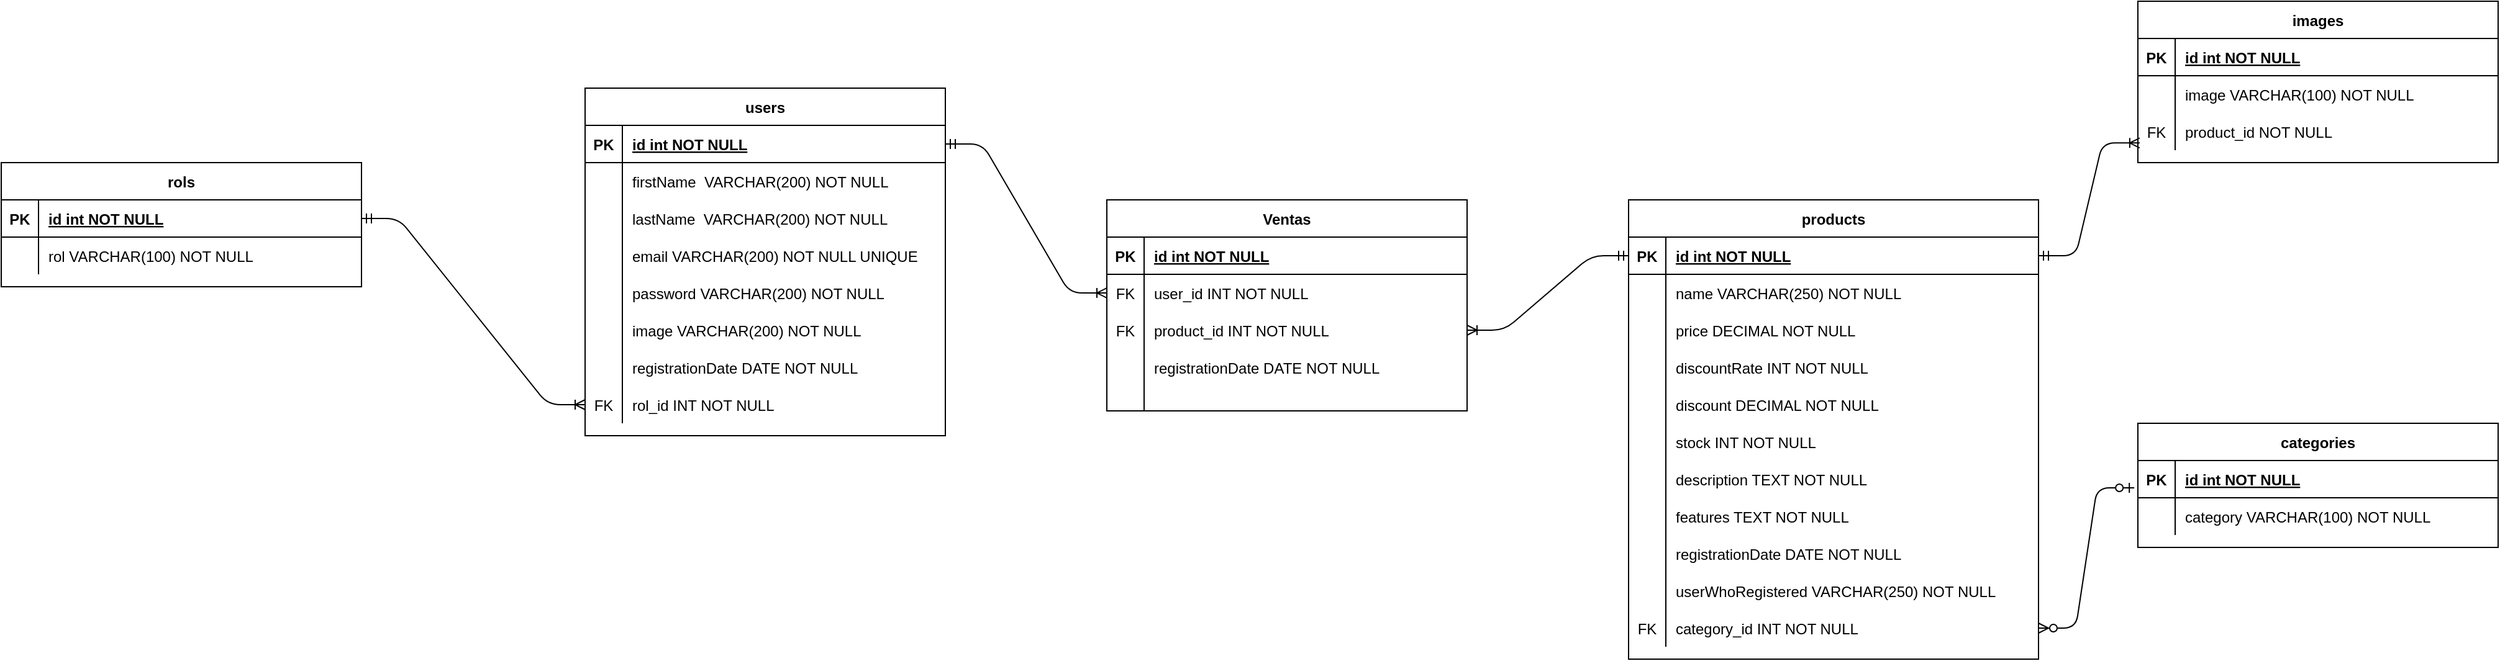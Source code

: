 <mxfile version="14.9.9" type="device"><diagram id="R2lEEEUBdFMjLlhIrx00" name="Page-1"><mxGraphModel dx="2568" dy="1535" grid="1" gridSize="10" guides="1" tooltips="1" connect="1" arrows="1" fold="1" page="1" pageScale="1" pageWidth="850" pageHeight="1100" math="0" shadow="0" extFonts="Permanent Marker^https://fonts.googleapis.com/css?family=Permanent+Marker"><root><mxCell id="0"/><mxCell id="1" parent="0"/><mxCell id="C-vyLk0tnHw3VtMMgP7b-23" value="users" style="shape=table;startSize=30;container=1;collapsible=1;childLayout=tableLayout;fixedRows=1;rowLines=0;fontStyle=1;align=center;resizeLast=1;" parent="1" vertex="1"><mxGeometry x="-450" y="20" width="290" height="280" as="geometry"/></mxCell><mxCell id="C-vyLk0tnHw3VtMMgP7b-24" value="" style="shape=partialRectangle;collapsible=0;dropTarget=0;pointerEvents=0;fillColor=none;points=[[0,0.5],[1,0.5]];portConstraint=eastwest;top=0;left=0;right=0;bottom=1;" parent="C-vyLk0tnHw3VtMMgP7b-23" vertex="1"><mxGeometry y="30" width="290" height="30" as="geometry"/></mxCell><mxCell id="C-vyLk0tnHw3VtMMgP7b-25" value="PK" style="shape=partialRectangle;overflow=hidden;connectable=0;fillColor=none;top=0;left=0;bottom=0;right=0;fontStyle=1;" parent="C-vyLk0tnHw3VtMMgP7b-24" vertex="1"><mxGeometry width="30" height="30" as="geometry"/></mxCell><mxCell id="C-vyLk0tnHw3VtMMgP7b-26" value="id int NOT NULL " style="shape=partialRectangle;overflow=hidden;connectable=0;fillColor=none;top=0;left=0;bottom=0;right=0;align=left;spacingLeft=6;fontStyle=5;" parent="C-vyLk0tnHw3VtMMgP7b-24" vertex="1"><mxGeometry x="30" width="260" height="30" as="geometry"/></mxCell><mxCell id="SjRYhdgU4XQCZVVR5Yip-3" value="" style="shape=partialRectangle;collapsible=0;dropTarget=0;pointerEvents=0;fillColor=none;top=0;left=0;bottom=0;right=0;points=[[0,0.5],[1,0.5]];portConstraint=eastwest;" parent="C-vyLk0tnHw3VtMMgP7b-23" vertex="1"><mxGeometry y="60" width="290" height="30" as="geometry"/></mxCell><mxCell id="SjRYhdgU4XQCZVVR5Yip-4" value="" style="shape=partialRectangle;connectable=0;fillColor=none;top=0;left=0;bottom=0;right=0;editable=1;overflow=hidden;" parent="SjRYhdgU4XQCZVVR5Yip-3" vertex="1"><mxGeometry width="30" height="30" as="geometry"/></mxCell><mxCell id="SjRYhdgU4XQCZVVR5Yip-5" value="firstName  VARCHAR(200) NOT NULL" style="shape=partialRectangle;connectable=0;fillColor=none;top=0;left=0;bottom=0;right=0;align=left;spacingLeft=6;overflow=hidden;" parent="SjRYhdgU4XQCZVVR5Yip-3" vertex="1"><mxGeometry x="30" width="260" height="30" as="geometry"/></mxCell><mxCell id="SjRYhdgU4XQCZVVR5Yip-7" value="" style="shape=partialRectangle;collapsible=0;dropTarget=0;pointerEvents=0;fillColor=none;top=0;left=0;bottom=0;right=0;points=[[0,0.5],[1,0.5]];portConstraint=eastwest;" parent="C-vyLk0tnHw3VtMMgP7b-23" vertex="1"><mxGeometry y="90" width="290" height="30" as="geometry"/></mxCell><mxCell id="SjRYhdgU4XQCZVVR5Yip-8" value="" style="shape=partialRectangle;connectable=0;fillColor=none;top=0;left=0;bottom=0;right=0;editable=1;overflow=hidden;" parent="SjRYhdgU4XQCZVVR5Yip-7" vertex="1"><mxGeometry width="30" height="30" as="geometry"/></mxCell><mxCell id="SjRYhdgU4XQCZVVR5Yip-9" value="lastName  VARCHAR(200) NOT NULL" style="shape=partialRectangle;connectable=0;fillColor=none;top=0;left=0;bottom=0;right=0;align=left;spacingLeft=6;overflow=hidden;" parent="SjRYhdgU4XQCZVVR5Yip-7" vertex="1"><mxGeometry x="30" width="260" height="30" as="geometry"/></mxCell><mxCell id="SjRYhdgU4XQCZVVR5Yip-10" value="" style="shape=partialRectangle;collapsible=0;dropTarget=0;pointerEvents=0;fillColor=none;top=0;left=0;bottom=0;right=0;points=[[0,0.5],[1,0.5]];portConstraint=eastwest;" parent="C-vyLk0tnHw3VtMMgP7b-23" vertex="1"><mxGeometry y="120" width="290" height="30" as="geometry"/></mxCell><mxCell id="SjRYhdgU4XQCZVVR5Yip-11" value="" style="shape=partialRectangle;connectable=0;fillColor=none;top=0;left=0;bottom=0;right=0;editable=1;overflow=hidden;" parent="SjRYhdgU4XQCZVVR5Yip-10" vertex="1"><mxGeometry width="30" height="30" as="geometry"/></mxCell><mxCell id="SjRYhdgU4XQCZVVR5Yip-12" value="email VARCHAR(200) NOT NULL UNIQUE" style="shape=partialRectangle;connectable=0;fillColor=none;top=0;left=0;bottom=0;right=0;align=left;spacingLeft=6;overflow=hidden;" parent="SjRYhdgU4XQCZVVR5Yip-10" vertex="1"><mxGeometry x="30" width="260" height="30" as="geometry"/></mxCell><mxCell id="SjRYhdgU4XQCZVVR5Yip-13" value="" style="shape=partialRectangle;collapsible=0;dropTarget=0;pointerEvents=0;fillColor=none;top=0;left=0;bottom=0;right=0;points=[[0,0.5],[1,0.5]];portConstraint=eastwest;" parent="C-vyLk0tnHw3VtMMgP7b-23" vertex="1"><mxGeometry y="150" width="290" height="30" as="geometry"/></mxCell><mxCell id="SjRYhdgU4XQCZVVR5Yip-14" value="" style="shape=partialRectangle;connectable=0;fillColor=none;top=0;left=0;bottom=0;right=0;editable=1;overflow=hidden;" parent="SjRYhdgU4XQCZVVR5Yip-13" vertex="1"><mxGeometry width="30" height="30" as="geometry"/></mxCell><mxCell id="SjRYhdgU4XQCZVVR5Yip-15" value="password VARCHAR(200) NOT NULL" style="shape=partialRectangle;connectable=0;fillColor=none;top=0;left=0;bottom=0;right=0;align=left;spacingLeft=6;overflow=hidden;" parent="SjRYhdgU4XQCZVVR5Yip-13" vertex="1"><mxGeometry x="30" width="260" height="30" as="geometry"/></mxCell><mxCell id="C-vyLk0tnHw3VtMMgP7b-27" value="" style="shape=partialRectangle;collapsible=0;dropTarget=0;pointerEvents=0;fillColor=none;points=[[0,0.5],[1,0.5]];portConstraint=eastwest;top=0;left=0;right=0;bottom=0;" parent="C-vyLk0tnHw3VtMMgP7b-23" vertex="1"><mxGeometry y="180" width="290" height="30" as="geometry"/></mxCell><mxCell id="C-vyLk0tnHw3VtMMgP7b-28" value="" style="shape=partialRectangle;overflow=hidden;connectable=0;fillColor=none;top=0;left=0;bottom=0;right=0;" parent="C-vyLk0tnHw3VtMMgP7b-27" vertex="1"><mxGeometry width="30" height="30" as="geometry"/></mxCell><mxCell id="C-vyLk0tnHw3VtMMgP7b-29" value="image VARCHAR(200) NOT NULL" style="shape=partialRectangle;overflow=hidden;connectable=0;fillColor=none;top=0;left=0;bottom=0;right=0;align=left;spacingLeft=6;" parent="C-vyLk0tnHw3VtMMgP7b-27" vertex="1"><mxGeometry x="30" width="260" height="30" as="geometry"/></mxCell><mxCell id="SjRYhdgU4XQCZVVR5Yip-42" value="" style="shape=partialRectangle;collapsible=0;dropTarget=0;pointerEvents=0;fillColor=none;top=0;left=0;bottom=0;right=0;points=[[0,0.5],[1,0.5]];portConstraint=eastwest;" parent="C-vyLk0tnHw3VtMMgP7b-23" vertex="1"><mxGeometry y="210" width="290" height="30" as="geometry"/></mxCell><mxCell id="SjRYhdgU4XQCZVVR5Yip-43" value="" style="shape=partialRectangle;connectable=0;fillColor=none;top=0;left=0;bottom=0;right=0;editable=1;overflow=hidden;" parent="SjRYhdgU4XQCZVVR5Yip-42" vertex="1"><mxGeometry width="30" height="30" as="geometry"/></mxCell><mxCell id="SjRYhdgU4XQCZVVR5Yip-44" value="registrationDate DATE NOT NULL" style="shape=partialRectangle;connectable=0;fillColor=none;top=0;left=0;bottom=0;right=0;align=left;spacingLeft=6;overflow=hidden;" parent="SjRYhdgU4XQCZVVR5Yip-42" vertex="1"><mxGeometry x="30" width="260" height="30" as="geometry"/></mxCell><mxCell id="4xMjqpB_kLp0QCdXpXQW-71" value="" style="shape=partialRectangle;collapsible=0;dropTarget=0;pointerEvents=0;fillColor=none;top=0;left=0;bottom=0;right=0;points=[[0,0.5],[1,0.5]];portConstraint=eastwest;" parent="C-vyLk0tnHw3VtMMgP7b-23" vertex="1"><mxGeometry y="240" width="290" height="30" as="geometry"/></mxCell><mxCell id="4xMjqpB_kLp0QCdXpXQW-72" value="FK" style="shape=partialRectangle;connectable=0;fillColor=none;top=0;left=0;bottom=0;right=0;fontStyle=0;overflow=hidden;" parent="4xMjqpB_kLp0QCdXpXQW-71" vertex="1"><mxGeometry width="30" height="30" as="geometry"/></mxCell><mxCell id="4xMjqpB_kLp0QCdXpXQW-73" value="rol_id INT NOT NULL" style="shape=partialRectangle;connectable=0;fillColor=none;top=0;left=0;bottom=0;right=0;align=left;spacingLeft=6;fontStyle=0;overflow=hidden;" parent="4xMjqpB_kLp0QCdXpXQW-71" vertex="1"><mxGeometry x="30" width="260" height="30" as="geometry"/></mxCell><mxCell id="SjRYhdgU4XQCZVVR5Yip-132" value="products" style="shape=table;startSize=30;container=1;collapsible=1;childLayout=tableLayout;fixedRows=1;rowLines=0;fontStyle=1;align=center;resizeLast=1;" parent="1" vertex="1"><mxGeometry x="390" y="110" width="330" height="370" as="geometry"/></mxCell><mxCell id="SjRYhdgU4XQCZVVR5Yip-133" value="" style="shape=partialRectangle;collapsible=0;dropTarget=0;pointerEvents=0;fillColor=none;points=[[0,0.5],[1,0.5]];portConstraint=eastwest;top=0;left=0;right=0;bottom=1;" parent="SjRYhdgU4XQCZVVR5Yip-132" vertex="1"><mxGeometry y="30" width="330" height="30" as="geometry"/></mxCell><mxCell id="SjRYhdgU4XQCZVVR5Yip-134" value="PK" style="shape=partialRectangle;overflow=hidden;connectable=0;fillColor=none;top=0;left=0;bottom=0;right=0;fontStyle=1;" parent="SjRYhdgU4XQCZVVR5Yip-133" vertex="1"><mxGeometry width="30" height="30" as="geometry"/></mxCell><mxCell id="SjRYhdgU4XQCZVVR5Yip-135" value="id int NOT NULL " style="shape=partialRectangle;overflow=hidden;connectable=0;fillColor=none;top=0;left=0;bottom=0;right=0;align=left;spacingLeft=6;fontStyle=5;" parent="SjRYhdgU4XQCZVVR5Yip-133" vertex="1"><mxGeometry x="30" width="300" height="30" as="geometry"/></mxCell><mxCell id="SjRYhdgU4XQCZVVR5Yip-136" value="" style="shape=partialRectangle;collapsible=0;dropTarget=0;pointerEvents=0;fillColor=none;top=0;left=0;bottom=0;right=0;points=[[0,0.5],[1,0.5]];portConstraint=eastwest;" parent="SjRYhdgU4XQCZVVR5Yip-132" vertex="1"><mxGeometry y="60" width="330" height="30" as="geometry"/></mxCell><mxCell id="SjRYhdgU4XQCZVVR5Yip-137" value="" style="shape=partialRectangle;connectable=0;fillColor=none;top=0;left=0;bottom=0;right=0;editable=1;overflow=hidden;" parent="SjRYhdgU4XQCZVVR5Yip-136" vertex="1"><mxGeometry width="30" height="30" as="geometry"/></mxCell><mxCell id="SjRYhdgU4XQCZVVR5Yip-138" value="name VARCHAR(250) NOT NULL" style="shape=partialRectangle;connectable=0;fillColor=none;top=0;left=0;bottom=0;right=0;align=left;spacingLeft=6;overflow=hidden;" parent="SjRYhdgU4XQCZVVR5Yip-136" vertex="1"><mxGeometry x="30" width="300" height="30" as="geometry"/></mxCell><mxCell id="SjRYhdgU4XQCZVVR5Yip-142" value="" style="shape=partialRectangle;collapsible=0;dropTarget=0;pointerEvents=0;fillColor=none;top=0;left=0;bottom=0;right=0;points=[[0,0.5],[1,0.5]];portConstraint=eastwest;" parent="SjRYhdgU4XQCZVVR5Yip-132" vertex="1"><mxGeometry y="90" width="330" height="30" as="geometry"/></mxCell><mxCell id="SjRYhdgU4XQCZVVR5Yip-143" value="" style="shape=partialRectangle;connectable=0;fillColor=none;top=0;left=0;bottom=0;right=0;editable=1;overflow=hidden;" parent="SjRYhdgU4XQCZVVR5Yip-142" vertex="1"><mxGeometry width="30" height="30" as="geometry"/></mxCell><mxCell id="SjRYhdgU4XQCZVVR5Yip-144" value="price DECIMAL NOT NULL " style="shape=partialRectangle;connectable=0;fillColor=none;top=0;left=0;bottom=0;right=0;align=left;spacingLeft=6;overflow=hidden;" parent="SjRYhdgU4XQCZVVR5Yip-142" vertex="1"><mxGeometry x="30" width="300" height="30" as="geometry"/></mxCell><mxCell id="SjRYhdgU4XQCZVVR5Yip-145" value="" style="shape=partialRectangle;collapsible=0;dropTarget=0;pointerEvents=0;fillColor=none;top=0;left=0;bottom=0;right=0;points=[[0,0.5],[1,0.5]];portConstraint=eastwest;" parent="SjRYhdgU4XQCZVVR5Yip-132" vertex="1"><mxGeometry y="120" width="330" height="30" as="geometry"/></mxCell><mxCell id="SjRYhdgU4XQCZVVR5Yip-146" value="" style="shape=partialRectangle;connectable=0;fillColor=none;top=0;left=0;bottom=0;right=0;editable=1;overflow=hidden;" parent="SjRYhdgU4XQCZVVR5Yip-145" vertex="1"><mxGeometry width="30" height="30" as="geometry"/></mxCell><mxCell id="SjRYhdgU4XQCZVVR5Yip-147" value="discountRate INT NOT NULL" style="shape=partialRectangle;connectable=0;fillColor=none;top=0;left=0;bottom=0;right=0;align=left;spacingLeft=6;overflow=hidden;" parent="SjRYhdgU4XQCZVVR5Yip-145" vertex="1"><mxGeometry x="30" width="300" height="30" as="geometry"/></mxCell><mxCell id="SjRYhdgU4XQCZVVR5Yip-148" value="" style="shape=partialRectangle;collapsible=0;dropTarget=0;pointerEvents=0;fillColor=none;top=0;left=0;bottom=0;right=0;points=[[0,0.5],[1,0.5]];portConstraint=eastwest;" parent="SjRYhdgU4XQCZVVR5Yip-132" vertex="1"><mxGeometry y="150" width="330" height="30" as="geometry"/></mxCell><mxCell id="SjRYhdgU4XQCZVVR5Yip-149" value="" style="shape=partialRectangle;connectable=0;fillColor=none;top=0;left=0;bottom=0;right=0;editable=1;overflow=hidden;" parent="SjRYhdgU4XQCZVVR5Yip-148" vertex="1"><mxGeometry width="30" height="30" as="geometry"/></mxCell><mxCell id="SjRYhdgU4XQCZVVR5Yip-150" value="discount DECIMAL NOT NULL" style="shape=partialRectangle;connectable=0;fillColor=none;top=0;left=0;bottom=0;right=0;align=left;spacingLeft=6;overflow=hidden;" parent="SjRYhdgU4XQCZVVR5Yip-148" vertex="1"><mxGeometry x="30" width="300" height="30" as="geometry"/></mxCell><mxCell id="SjRYhdgU4XQCZVVR5Yip-151" value="" style="shape=partialRectangle;collapsible=0;dropTarget=0;pointerEvents=0;fillColor=none;points=[[0,0.5],[1,0.5]];portConstraint=eastwest;top=0;left=0;right=0;bottom=0;" parent="SjRYhdgU4XQCZVVR5Yip-132" vertex="1"><mxGeometry y="180" width="330" height="30" as="geometry"/></mxCell><mxCell id="SjRYhdgU4XQCZVVR5Yip-152" value="" style="shape=partialRectangle;overflow=hidden;connectable=0;fillColor=none;top=0;left=0;bottom=0;right=0;" parent="SjRYhdgU4XQCZVVR5Yip-151" vertex="1"><mxGeometry width="30" height="30" as="geometry"/></mxCell><mxCell id="SjRYhdgU4XQCZVVR5Yip-153" value="stock INT NOT NULL" style="shape=partialRectangle;overflow=hidden;connectable=0;fillColor=none;top=0;left=0;bottom=0;right=0;align=left;spacingLeft=6;" parent="SjRYhdgU4XQCZVVR5Yip-151" vertex="1"><mxGeometry x="30" width="300" height="30" as="geometry"/></mxCell><mxCell id="SjRYhdgU4XQCZVVR5Yip-191" value="" style="shape=partialRectangle;collapsible=0;dropTarget=0;pointerEvents=0;fillColor=none;top=0;left=0;bottom=0;right=0;points=[[0,0.5],[1,0.5]];portConstraint=eastwest;" parent="SjRYhdgU4XQCZVVR5Yip-132" vertex="1"><mxGeometry y="210" width="330" height="30" as="geometry"/></mxCell><mxCell id="SjRYhdgU4XQCZVVR5Yip-192" value="" style="shape=partialRectangle;connectable=0;fillColor=none;top=0;left=0;bottom=0;right=0;editable=1;overflow=hidden;" parent="SjRYhdgU4XQCZVVR5Yip-191" vertex="1"><mxGeometry width="30" height="30" as="geometry"/></mxCell><mxCell id="SjRYhdgU4XQCZVVR5Yip-193" value="description TEXT NOT NULL" style="shape=partialRectangle;connectable=0;fillColor=none;top=0;left=0;bottom=0;right=0;align=left;spacingLeft=6;overflow=hidden;" parent="SjRYhdgU4XQCZVVR5Yip-191" vertex="1"><mxGeometry x="30" width="300" height="30" as="geometry"/></mxCell><mxCell id="SjRYhdgU4XQCZVVR5Yip-197" value="" style="shape=partialRectangle;collapsible=0;dropTarget=0;pointerEvents=0;fillColor=none;top=0;left=0;bottom=0;right=0;points=[[0,0.5],[1,0.5]];portConstraint=eastwest;" parent="SjRYhdgU4XQCZVVR5Yip-132" vertex="1"><mxGeometry y="240" width="330" height="30" as="geometry"/></mxCell><mxCell id="SjRYhdgU4XQCZVVR5Yip-198" value="" style="shape=partialRectangle;connectable=0;fillColor=none;top=0;left=0;bottom=0;right=0;editable=1;overflow=hidden;" parent="SjRYhdgU4XQCZVVR5Yip-197" vertex="1"><mxGeometry width="30" height="30" as="geometry"/></mxCell><mxCell id="SjRYhdgU4XQCZVVR5Yip-199" value="features TEXT NOT NULL" style="shape=partialRectangle;connectable=0;fillColor=none;top=0;left=0;bottom=0;right=0;align=left;spacingLeft=6;overflow=hidden;" parent="SjRYhdgU4XQCZVVR5Yip-197" vertex="1"><mxGeometry x="30" width="300" height="30" as="geometry"/></mxCell><mxCell id="SjRYhdgU4XQCZVVR5Yip-154" value="" style="shape=partialRectangle;collapsible=0;dropTarget=0;pointerEvents=0;fillColor=none;top=0;left=0;bottom=0;right=0;points=[[0,0.5],[1,0.5]];portConstraint=eastwest;" parent="SjRYhdgU4XQCZVVR5Yip-132" vertex="1"><mxGeometry y="270" width="330" height="30" as="geometry"/></mxCell><mxCell id="SjRYhdgU4XQCZVVR5Yip-155" value="" style="shape=partialRectangle;connectable=0;fillColor=none;top=0;left=0;bottom=0;right=0;editable=1;overflow=hidden;" parent="SjRYhdgU4XQCZVVR5Yip-154" vertex="1"><mxGeometry width="30" height="30" as="geometry"/></mxCell><mxCell id="SjRYhdgU4XQCZVVR5Yip-156" value="registrationDate DATE NOT NULL" style="shape=partialRectangle;connectable=0;fillColor=none;top=0;left=0;bottom=0;right=0;align=left;spacingLeft=6;overflow=hidden;" parent="SjRYhdgU4XQCZVVR5Yip-154" vertex="1"><mxGeometry x="30" width="300" height="30" as="geometry"/></mxCell><mxCell id="SjRYhdgU4XQCZVVR5Yip-200" value="" style="shape=partialRectangle;collapsible=0;dropTarget=0;pointerEvents=0;fillColor=none;top=0;left=0;bottom=0;right=0;points=[[0,0.5],[1,0.5]];portConstraint=eastwest;" parent="SjRYhdgU4XQCZVVR5Yip-132" vertex="1"><mxGeometry y="300" width="330" height="30" as="geometry"/></mxCell><mxCell id="SjRYhdgU4XQCZVVR5Yip-201" value="" style="shape=partialRectangle;connectable=0;fillColor=none;top=0;left=0;bottom=0;right=0;editable=1;overflow=hidden;" parent="SjRYhdgU4XQCZVVR5Yip-200" vertex="1"><mxGeometry width="30" height="30" as="geometry"/></mxCell><mxCell id="SjRYhdgU4XQCZVVR5Yip-202" value="userWhoRegistered VARCHAR(250) NOT NULL" style="shape=partialRectangle;connectable=0;fillColor=none;top=0;left=0;bottom=0;right=0;align=left;spacingLeft=6;overflow=hidden;" parent="SjRYhdgU4XQCZVVR5Yip-200" vertex="1"><mxGeometry x="30" width="300" height="30" as="geometry"/></mxCell><mxCell id="4xMjqpB_kLp0QCdXpXQW-15" value="" style="shape=partialRectangle;collapsible=0;dropTarget=0;pointerEvents=0;fillColor=none;top=0;left=0;bottom=0;right=0;points=[[0,0.5],[1,0.5]];portConstraint=eastwest;" parent="SjRYhdgU4XQCZVVR5Yip-132" vertex="1"><mxGeometry y="330" width="330" height="30" as="geometry"/></mxCell><mxCell id="4xMjqpB_kLp0QCdXpXQW-16" value="FK" style="shape=partialRectangle;connectable=0;fillColor=none;top=0;left=0;bottom=0;right=0;fontStyle=0;overflow=hidden;" parent="4xMjqpB_kLp0QCdXpXQW-15" vertex="1"><mxGeometry width="30" height="30" as="geometry"/></mxCell><mxCell id="4xMjqpB_kLp0QCdXpXQW-17" value="category_id INT NOT NULL " style="shape=partialRectangle;connectable=0;fillColor=none;top=0;left=0;bottom=0;right=0;align=left;spacingLeft=6;fontStyle=0;overflow=hidden;" parent="4xMjqpB_kLp0QCdXpXQW-15" vertex="1"><mxGeometry x="30" width="300" height="30" as="geometry"/></mxCell><mxCell id="SjRYhdgU4XQCZVVR5Yip-160" value="images" style="shape=table;startSize=30;container=1;collapsible=1;childLayout=tableLayout;fixedRows=1;rowLines=0;fontStyle=1;align=center;resizeLast=1;" parent="1" vertex="1"><mxGeometry x="800" y="-50" width="290" height="130" as="geometry"/></mxCell><mxCell id="SjRYhdgU4XQCZVVR5Yip-161" value="" style="shape=partialRectangle;collapsible=0;dropTarget=0;pointerEvents=0;fillColor=none;points=[[0,0.5],[1,0.5]];portConstraint=eastwest;top=0;left=0;right=0;bottom=1;" parent="SjRYhdgU4XQCZVVR5Yip-160" vertex="1"><mxGeometry y="30" width="290" height="30" as="geometry"/></mxCell><mxCell id="SjRYhdgU4XQCZVVR5Yip-162" value="PK" style="shape=partialRectangle;overflow=hidden;connectable=0;fillColor=none;top=0;left=0;bottom=0;right=0;fontStyle=1;" parent="SjRYhdgU4XQCZVVR5Yip-161" vertex="1"><mxGeometry width="30" height="30" as="geometry"/></mxCell><mxCell id="SjRYhdgU4XQCZVVR5Yip-163" value="id int NOT NULL " style="shape=partialRectangle;overflow=hidden;connectable=0;fillColor=none;top=0;left=0;bottom=0;right=0;align=left;spacingLeft=6;fontStyle=5;" parent="SjRYhdgU4XQCZVVR5Yip-161" vertex="1"><mxGeometry x="30" width="260" height="30" as="geometry"/></mxCell><mxCell id="SjRYhdgU4XQCZVVR5Yip-179" value="" style="shape=partialRectangle;collapsible=0;dropTarget=0;pointerEvents=0;fillColor=none;points=[[0,0.5],[1,0.5]];portConstraint=eastwest;top=0;left=0;right=0;bottom=0;" parent="SjRYhdgU4XQCZVVR5Yip-160" vertex="1"><mxGeometry y="60" width="290" height="30" as="geometry"/></mxCell><mxCell id="SjRYhdgU4XQCZVVR5Yip-180" value="" style="shape=partialRectangle;overflow=hidden;connectable=0;fillColor=none;top=0;left=0;bottom=0;right=0;" parent="SjRYhdgU4XQCZVVR5Yip-179" vertex="1"><mxGeometry width="30" height="30" as="geometry"/></mxCell><mxCell id="SjRYhdgU4XQCZVVR5Yip-181" value="image VARCHAR(100) NOT NULL" style="shape=partialRectangle;overflow=hidden;connectable=0;fillColor=none;top=0;left=0;bottom=0;right=0;align=left;spacingLeft=6;" parent="SjRYhdgU4XQCZVVR5Yip-179" vertex="1"><mxGeometry x="30" width="260" height="30" as="geometry"/></mxCell><mxCell id="SjRYhdgU4XQCZVVR5Yip-188" value="" style="shape=partialRectangle;collapsible=0;dropTarget=0;pointerEvents=0;fillColor=none;top=0;left=0;bottom=0;right=0;points=[[0,0.5],[1,0.5]];portConstraint=eastwest;" parent="SjRYhdgU4XQCZVVR5Yip-160" vertex="1"><mxGeometry y="90" width="290" height="30" as="geometry"/></mxCell><mxCell id="SjRYhdgU4XQCZVVR5Yip-189" value="FK" style="shape=partialRectangle;connectable=0;fillColor=none;top=0;left=0;bottom=0;right=0;fontStyle=0;overflow=hidden;" parent="SjRYhdgU4XQCZVVR5Yip-188" vertex="1"><mxGeometry width="30" height="30" as="geometry"/></mxCell><mxCell id="SjRYhdgU4XQCZVVR5Yip-190" value="product_id NOT NULL" style="shape=partialRectangle;connectable=0;fillColor=none;top=0;left=0;bottom=0;right=0;align=left;spacingLeft=6;fontStyle=0;overflow=hidden;" parent="SjRYhdgU4XQCZVVR5Yip-188" vertex="1"><mxGeometry x="30" width="260" height="30" as="geometry"/></mxCell><mxCell id="SjRYhdgU4XQCZVVR5Yip-203" value="" style="edgeStyle=entityRelationEdgeStyle;fontSize=12;html=1;endArrow=ERoneToMany;startArrow=ERmandOne;exitX=1;exitY=0.5;exitDx=0;exitDy=0;entryX=0.005;entryY=0.806;entryDx=0;entryDy=0;entryPerimeter=0;" parent="1" source="SjRYhdgU4XQCZVVR5Yip-133" target="SjRYhdgU4XQCZVVR5Yip-188" edge="1"><mxGeometry width="100" height="100" relative="1" as="geometry"><mxPoint x="730" y="380" as="sourcePoint"/><mxPoint x="830" y="280" as="targetPoint"/></mxGeometry></mxCell><mxCell id="4xMjqpB_kLp0QCdXpXQW-1" value="categories" style="shape=table;startSize=30;container=1;collapsible=1;childLayout=tableLayout;fixedRows=1;rowLines=0;fontStyle=1;align=center;resizeLast=1;" parent="1" vertex="1"><mxGeometry x="800" y="290" width="290" height="100" as="geometry"/></mxCell><mxCell id="4xMjqpB_kLp0QCdXpXQW-2" value="" style="shape=partialRectangle;collapsible=0;dropTarget=0;pointerEvents=0;fillColor=none;points=[[0,0.5],[1,0.5]];portConstraint=eastwest;top=0;left=0;right=0;bottom=1;" parent="4xMjqpB_kLp0QCdXpXQW-1" vertex="1"><mxGeometry y="30" width="290" height="30" as="geometry"/></mxCell><mxCell id="4xMjqpB_kLp0QCdXpXQW-3" value="PK" style="shape=partialRectangle;overflow=hidden;connectable=0;fillColor=none;top=0;left=0;bottom=0;right=0;fontStyle=1;" parent="4xMjqpB_kLp0QCdXpXQW-2" vertex="1"><mxGeometry width="30" height="30" as="geometry"/></mxCell><mxCell id="4xMjqpB_kLp0QCdXpXQW-4" value="id int NOT NULL " style="shape=partialRectangle;overflow=hidden;connectable=0;fillColor=none;top=0;left=0;bottom=0;right=0;align=left;spacingLeft=6;fontStyle=5;" parent="4xMjqpB_kLp0QCdXpXQW-2" vertex="1"><mxGeometry x="30" width="260" height="30" as="geometry"/></mxCell><mxCell id="4xMjqpB_kLp0QCdXpXQW-5" value="" style="shape=partialRectangle;collapsible=0;dropTarget=0;pointerEvents=0;fillColor=none;points=[[0,0.5],[1,0.5]];portConstraint=eastwest;top=0;left=0;right=0;bottom=0;" parent="4xMjqpB_kLp0QCdXpXQW-1" vertex="1"><mxGeometry y="60" width="290" height="30" as="geometry"/></mxCell><mxCell id="4xMjqpB_kLp0QCdXpXQW-6" value="" style="shape=partialRectangle;overflow=hidden;connectable=0;fillColor=none;top=0;left=0;bottom=0;right=0;" parent="4xMjqpB_kLp0QCdXpXQW-5" vertex="1"><mxGeometry width="30" height="30" as="geometry"/></mxCell><mxCell id="4xMjqpB_kLp0QCdXpXQW-7" value="category VARCHAR(100) NOT NULL" style="shape=partialRectangle;overflow=hidden;connectable=0;fillColor=none;top=0;left=0;bottom=0;right=0;align=left;spacingLeft=6;" parent="4xMjqpB_kLp0QCdXpXQW-5" vertex="1"><mxGeometry x="30" width="260" height="30" as="geometry"/></mxCell><mxCell id="4xMjqpB_kLp0QCdXpXQW-14" value="" style="edgeStyle=entityRelationEdgeStyle;fontSize=12;html=1;endArrow=ERzeroToMany;startArrow=ERzeroToOne;exitX=-0.01;exitY=0.733;exitDx=0;exitDy=0;entryX=1;entryY=0.5;entryDx=0;entryDy=0;exitPerimeter=0;" parent="1" source="4xMjqpB_kLp0QCdXpXQW-2" target="4xMjqpB_kLp0QCdXpXQW-15" edge="1"><mxGeometry width="100" height="100" relative="1" as="geometry"><mxPoint x="640" y="340" as="sourcePoint"/><mxPoint x="740" y="240" as="targetPoint"/></mxGeometry></mxCell><mxCell id="4xMjqpB_kLp0QCdXpXQW-18" value="Ventas" style="shape=table;startSize=30;container=1;collapsible=1;childLayout=tableLayout;fixedRows=1;rowLines=0;fontStyle=1;align=center;resizeLast=1;" parent="1" vertex="1"><mxGeometry x="-30" y="110" width="290" height="170" as="geometry"/></mxCell><mxCell id="4xMjqpB_kLp0QCdXpXQW-19" value="" style="shape=partialRectangle;collapsible=0;dropTarget=0;pointerEvents=0;fillColor=none;points=[[0,0.5],[1,0.5]];portConstraint=eastwest;top=0;left=0;right=0;bottom=1;" parent="4xMjqpB_kLp0QCdXpXQW-18" vertex="1"><mxGeometry y="30" width="290" height="30" as="geometry"/></mxCell><mxCell id="4xMjqpB_kLp0QCdXpXQW-20" value="PK" style="shape=partialRectangle;overflow=hidden;connectable=0;fillColor=none;top=0;left=0;bottom=0;right=0;fontStyle=1;" parent="4xMjqpB_kLp0QCdXpXQW-19" vertex="1"><mxGeometry width="30" height="30" as="geometry"/></mxCell><mxCell id="4xMjqpB_kLp0QCdXpXQW-21" value="id int NOT NULL " style="shape=partialRectangle;overflow=hidden;connectable=0;fillColor=none;top=0;left=0;bottom=0;right=0;align=left;spacingLeft=6;fontStyle=5;" parent="4xMjqpB_kLp0QCdXpXQW-19" vertex="1"><mxGeometry x="30" width="260" height="30" as="geometry"/></mxCell><mxCell id="4xMjqpB_kLp0QCdXpXQW-46" value="" style="shape=partialRectangle;collapsible=0;dropTarget=0;pointerEvents=0;fillColor=none;top=0;left=0;bottom=0;right=0;points=[[0,0.5],[1,0.5]];portConstraint=eastwest;" parent="4xMjqpB_kLp0QCdXpXQW-18" vertex="1"><mxGeometry y="60" width="290" height="30" as="geometry"/></mxCell><mxCell id="4xMjqpB_kLp0QCdXpXQW-47" value="FK" style="shape=partialRectangle;connectable=0;fillColor=none;top=0;left=0;bottom=0;right=0;fontStyle=0;overflow=hidden;" parent="4xMjqpB_kLp0QCdXpXQW-46" vertex="1"><mxGeometry width="30" height="30" as="geometry"/></mxCell><mxCell id="4xMjqpB_kLp0QCdXpXQW-48" value="user_id INT NOT NULL" style="shape=partialRectangle;connectable=0;fillColor=none;top=0;left=0;bottom=0;right=0;align=left;spacingLeft=6;fontStyle=0;overflow=hidden;" parent="4xMjqpB_kLp0QCdXpXQW-46" vertex="1"><mxGeometry x="30" width="260" height="30" as="geometry"/></mxCell><mxCell id="4xMjqpB_kLp0QCdXpXQW-52" value="" style="shape=partialRectangle;collapsible=0;dropTarget=0;pointerEvents=0;fillColor=none;top=0;left=0;bottom=0;right=0;points=[[0,0.5],[1,0.5]];portConstraint=eastwest;" parent="4xMjqpB_kLp0QCdXpXQW-18" vertex="1"><mxGeometry y="90" width="290" height="30" as="geometry"/></mxCell><mxCell id="4xMjqpB_kLp0QCdXpXQW-53" value="FK" style="shape=partialRectangle;connectable=0;fillColor=none;top=0;left=0;bottom=0;right=0;fontStyle=0;overflow=hidden;" parent="4xMjqpB_kLp0QCdXpXQW-52" vertex="1"><mxGeometry width="30" height="30" as="geometry"/></mxCell><mxCell id="4xMjqpB_kLp0QCdXpXQW-54" value="product_id INT NOT NULL" style="shape=partialRectangle;connectable=0;fillColor=none;top=0;left=0;bottom=0;right=0;align=left;spacingLeft=6;fontStyle=0;overflow=hidden;" parent="4xMjqpB_kLp0QCdXpXQW-52" vertex="1"><mxGeometry x="30" width="260" height="30" as="geometry"/></mxCell><mxCell id="4xMjqpB_kLp0QCdXpXQW-22" value="" style="shape=partialRectangle;collapsible=0;dropTarget=0;pointerEvents=0;fillColor=none;top=0;left=0;bottom=0;right=0;points=[[0,0.5],[1,0.5]];portConstraint=eastwest;" parent="4xMjqpB_kLp0QCdXpXQW-18" vertex="1"><mxGeometry y="120" width="290" height="30" as="geometry"/></mxCell><mxCell id="4xMjqpB_kLp0QCdXpXQW-23" value="" style="shape=partialRectangle;connectable=0;fillColor=none;top=0;left=0;bottom=0;right=0;editable=1;overflow=hidden;" parent="4xMjqpB_kLp0QCdXpXQW-22" vertex="1"><mxGeometry width="30" height="30" as="geometry"/></mxCell><mxCell id="4xMjqpB_kLp0QCdXpXQW-24" value="" style="shape=partialRectangle;connectable=0;fillColor=none;top=0;left=0;bottom=0;right=0;align=left;spacingLeft=6;overflow=hidden;" parent="4xMjqpB_kLp0QCdXpXQW-22" vertex="1"><mxGeometry x="30" width="260" height="30" as="geometry"/></mxCell><mxCell id="4xMjqpB_kLp0QCdXpXQW-28" value="" style="shape=partialRectangle;collapsible=0;dropTarget=0;pointerEvents=0;fillColor=none;top=0;left=0;bottom=0;right=0;points=[[0,0.5],[1,0.5]];portConstraint=eastwest;" parent="4xMjqpB_kLp0QCdXpXQW-18" vertex="1"><mxGeometry y="150" width="290" height="20" as="geometry"/></mxCell><mxCell id="4xMjqpB_kLp0QCdXpXQW-29" value="" style="shape=partialRectangle;connectable=0;fillColor=none;top=0;left=0;bottom=0;right=0;editable=1;overflow=hidden;" parent="4xMjqpB_kLp0QCdXpXQW-28" vertex="1"><mxGeometry width="30" height="20" as="geometry"/></mxCell><mxCell id="4xMjqpB_kLp0QCdXpXQW-30" value="" style="shape=partialRectangle;connectable=0;fillColor=none;top=0;left=0;bottom=0;right=0;align=left;spacingLeft=6;overflow=hidden;" parent="4xMjqpB_kLp0QCdXpXQW-28" vertex="1"><mxGeometry x="30" width="260" height="20" as="geometry"/></mxCell><mxCell id="4xMjqpB_kLp0QCdXpXQW-55" value="" style="edgeStyle=entityRelationEdgeStyle;fontSize=12;html=1;endArrow=ERoneToMany;startArrow=ERmandOne;exitX=1;exitY=0.5;exitDx=0;exitDy=0;entryX=0;entryY=0.5;entryDx=0;entryDy=0;" parent="1" source="C-vyLk0tnHw3VtMMgP7b-24" target="4xMjqpB_kLp0QCdXpXQW-46" edge="1"><mxGeometry width="100" height="100" relative="1" as="geometry"><mxPoint x="60" y="440" as="sourcePoint"/><mxPoint x="160" y="340" as="targetPoint"/></mxGeometry></mxCell><mxCell id="4xMjqpB_kLp0QCdXpXQW-56" value="" style="edgeStyle=entityRelationEdgeStyle;fontSize=12;html=1;endArrow=ERoneToMany;startArrow=ERmandOne;entryX=1;entryY=0.5;entryDx=0;entryDy=0;exitX=0;exitY=0.5;exitDx=0;exitDy=0;" parent="1" source="SjRYhdgU4XQCZVVR5Yip-133" target="4xMjqpB_kLp0QCdXpXQW-52" edge="1"><mxGeometry width="100" height="100" relative="1" as="geometry"><mxPoint x="210" y="320" as="sourcePoint"/><mxPoint x="310" y="220" as="targetPoint"/></mxGeometry></mxCell><mxCell id="4xMjqpB_kLp0QCdXpXQW-60" value="rols" style="shape=table;startSize=30;container=1;collapsible=1;childLayout=tableLayout;fixedRows=1;rowLines=0;fontStyle=1;align=center;resizeLast=1;" parent="1" vertex="1"><mxGeometry x="-920" y="80" width="290" height="100" as="geometry"/></mxCell><mxCell id="4xMjqpB_kLp0QCdXpXQW-61" value="" style="shape=partialRectangle;collapsible=0;dropTarget=0;pointerEvents=0;fillColor=none;points=[[0,0.5],[1,0.5]];portConstraint=eastwest;top=0;left=0;right=0;bottom=1;" parent="4xMjqpB_kLp0QCdXpXQW-60" vertex="1"><mxGeometry y="30" width="290" height="30" as="geometry"/></mxCell><mxCell id="4xMjqpB_kLp0QCdXpXQW-62" value="PK" style="shape=partialRectangle;overflow=hidden;connectable=0;fillColor=none;top=0;left=0;bottom=0;right=0;fontStyle=1;" parent="4xMjqpB_kLp0QCdXpXQW-61" vertex="1"><mxGeometry width="30" height="30" as="geometry"/></mxCell><mxCell id="4xMjqpB_kLp0QCdXpXQW-63" value="id int NOT NULL " style="shape=partialRectangle;overflow=hidden;connectable=0;fillColor=none;top=0;left=0;bottom=0;right=0;align=left;spacingLeft=6;fontStyle=5;" parent="4xMjqpB_kLp0QCdXpXQW-61" vertex="1"><mxGeometry x="30" width="260" height="30" as="geometry"/></mxCell><mxCell id="4xMjqpB_kLp0QCdXpXQW-64" value="" style="shape=partialRectangle;collapsible=0;dropTarget=0;pointerEvents=0;fillColor=none;points=[[0,0.5],[1,0.5]];portConstraint=eastwest;top=0;left=0;right=0;bottom=0;" parent="4xMjqpB_kLp0QCdXpXQW-60" vertex="1"><mxGeometry y="60" width="290" height="30" as="geometry"/></mxCell><mxCell id="4xMjqpB_kLp0QCdXpXQW-65" value="" style="shape=partialRectangle;overflow=hidden;connectable=0;fillColor=none;top=0;left=0;bottom=0;right=0;" parent="4xMjqpB_kLp0QCdXpXQW-64" vertex="1"><mxGeometry width="30" height="30" as="geometry"/></mxCell><mxCell id="4xMjqpB_kLp0QCdXpXQW-66" value="rol VARCHAR(100) NOT NULL" style="shape=partialRectangle;overflow=hidden;connectable=0;fillColor=none;top=0;left=0;bottom=0;right=0;align=left;spacingLeft=6;" parent="4xMjqpB_kLp0QCdXpXQW-64" vertex="1"><mxGeometry x="30" width="260" height="30" as="geometry"/></mxCell><mxCell id="4xMjqpB_kLp0QCdXpXQW-70" value="" style="edgeStyle=entityRelationEdgeStyle;fontSize=12;html=1;endArrow=ERoneToMany;startArrow=ERmandOne;exitX=1;exitY=0.5;exitDx=0;exitDy=0;entryX=0;entryY=0.5;entryDx=0;entryDy=0;" parent="1" source="4xMjqpB_kLp0QCdXpXQW-61" target="4xMjqpB_kLp0QCdXpXQW-71" edge="1"><mxGeometry width="100" height="100" relative="1" as="geometry"><mxPoint x="-590" y="140" as="sourcePoint"/><mxPoint x="-450.29" y="235.7" as="targetPoint"/></mxGeometry></mxCell><mxCell id="bQlrGIg7cZOnCcFQZMcD-1" value="registrationDate DATE NOT NULL" style="shape=partialRectangle;connectable=0;fillColor=none;top=0;left=0;bottom=0;right=0;align=left;spacingLeft=6;overflow=hidden;" vertex="1" parent="1"><mxGeometry y="230" width="260" height="30" as="geometry"/></mxCell></root></mxGraphModel></diagram></mxfile>